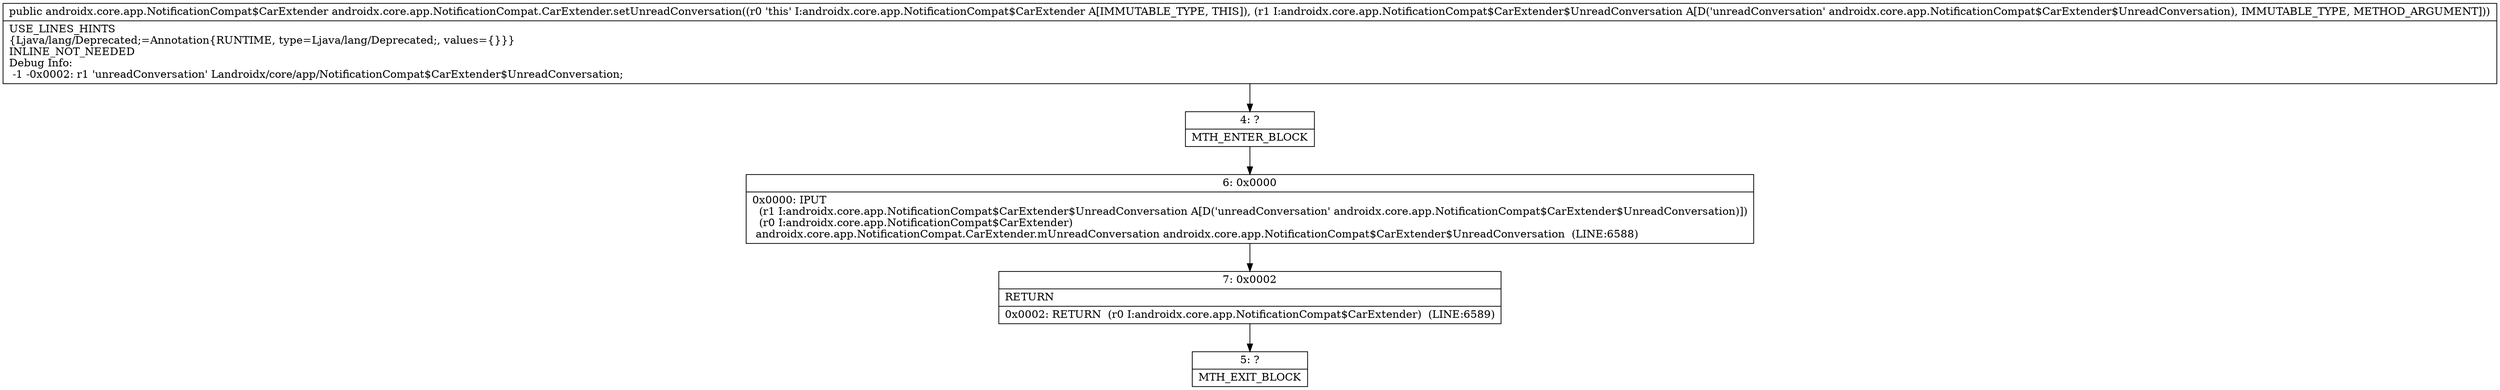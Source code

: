 digraph "CFG forandroidx.core.app.NotificationCompat.CarExtender.setUnreadConversation(Landroidx\/core\/app\/NotificationCompat$CarExtender$UnreadConversation;)Landroidx\/core\/app\/NotificationCompat$CarExtender;" {
Node_4 [shape=record,label="{4\:\ ?|MTH_ENTER_BLOCK\l}"];
Node_6 [shape=record,label="{6\:\ 0x0000|0x0000: IPUT  \l  (r1 I:androidx.core.app.NotificationCompat$CarExtender$UnreadConversation A[D('unreadConversation' androidx.core.app.NotificationCompat$CarExtender$UnreadConversation)])\l  (r0 I:androidx.core.app.NotificationCompat$CarExtender)\l androidx.core.app.NotificationCompat.CarExtender.mUnreadConversation androidx.core.app.NotificationCompat$CarExtender$UnreadConversation  (LINE:6588)\l}"];
Node_7 [shape=record,label="{7\:\ 0x0002|RETURN\l|0x0002: RETURN  (r0 I:androidx.core.app.NotificationCompat$CarExtender)  (LINE:6589)\l}"];
Node_5 [shape=record,label="{5\:\ ?|MTH_EXIT_BLOCK\l}"];
MethodNode[shape=record,label="{public androidx.core.app.NotificationCompat$CarExtender androidx.core.app.NotificationCompat.CarExtender.setUnreadConversation((r0 'this' I:androidx.core.app.NotificationCompat$CarExtender A[IMMUTABLE_TYPE, THIS]), (r1 I:androidx.core.app.NotificationCompat$CarExtender$UnreadConversation A[D('unreadConversation' androidx.core.app.NotificationCompat$CarExtender$UnreadConversation), IMMUTABLE_TYPE, METHOD_ARGUMENT]))  | USE_LINES_HINTS\l\{Ljava\/lang\/Deprecated;=Annotation\{RUNTIME, type=Ljava\/lang\/Deprecated;, values=\{\}\}\}\lINLINE_NOT_NEEDED\lDebug Info:\l  \-1 \-0x0002: r1 'unreadConversation' Landroidx\/core\/app\/NotificationCompat$CarExtender$UnreadConversation;\l}"];
MethodNode -> Node_4;Node_4 -> Node_6;
Node_6 -> Node_7;
Node_7 -> Node_5;
}

